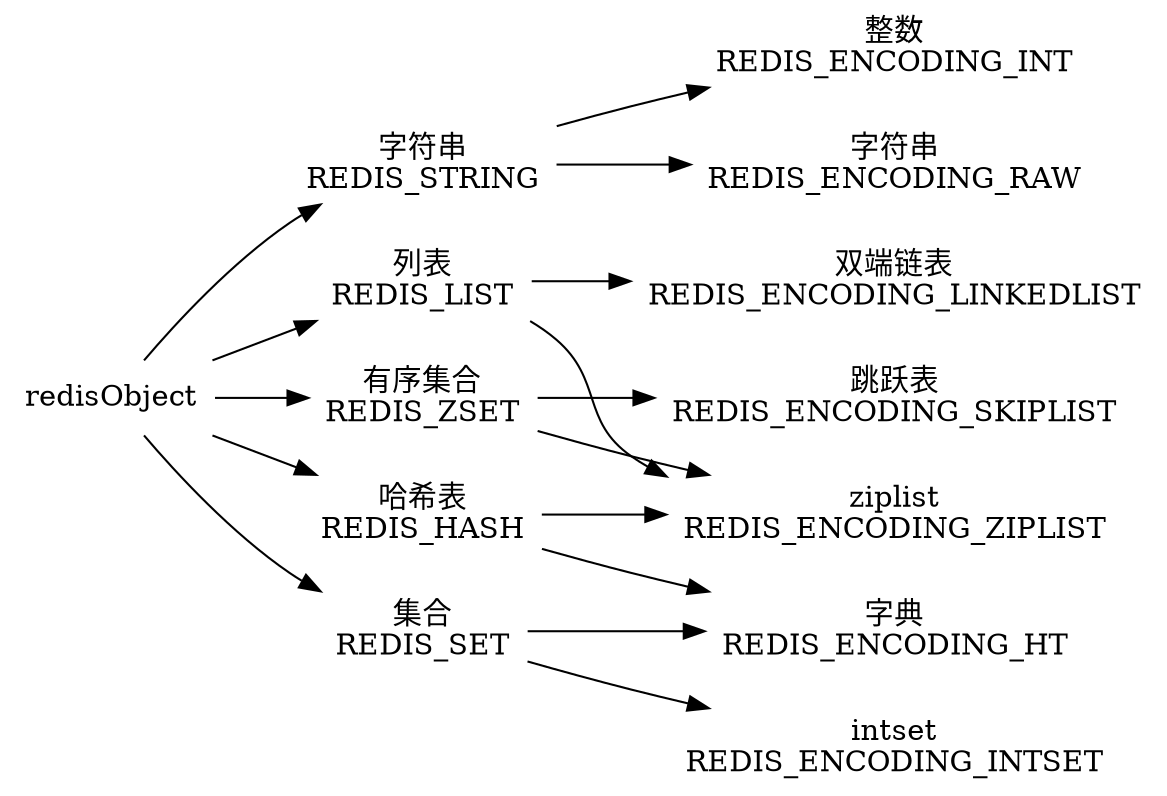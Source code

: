 digraph datatype {

    rankdir=LR;

    node[shape=plaintext];

    // obj

    redisObject [label="redisObject"];

    // type

    REDIS_STRING [label="字符串\nREDIS_STRING"];
    REDIS_LIST [label="列表\nREDIS_LIST"];
    REDIS_SET [label="集合\nREDIS_SET"];
    REDIS_ZSET [label="有序集合\nREDIS_ZSET"];
    REDIS_HASH [label="哈希表\nREDIS_HASH"];

    // encoding

    REDIS_ENCODING_RAW [label="字符串\nREDIS_ENCODING_RAW"];
    REDIS_ENCODING_INT [label="整数\nREDIS_ENCODING_INT"];
    REDIS_ENCODING_HT [label="字典\nREDIS_ENCODING_HT"];
    //REDIS_ENCODING_ZIPMAP [label="zipmap\nREDIS_ENCODING_ZIPMAP"];
    REDIS_ENCODING_LINKEDLIST [label="双端链表\nREDIS_ENCODING_LINKEDLIST"];
    REDIS_ENCODING_ZIPLIST [label="ziplist\nREDIS_ENCODING_ZIPLIST"];
    REDIS_ENCODING_INTSET [label="intset\nREDIS_ENCODING_INTSET"];
    REDIS_ENCODING_SKIPLIST [label="跳跃表\nREDIS_ENCODING_SKIPLIST"];

    // edge

    redisObject -> REDIS_STRING;
    redisObject -> REDIS_LIST;
    redisObject -> REDIS_SET;
    redisObject -> REDIS_ZSET;
    redisObject -> REDIS_HASH;

    REDIS_STRING -> REDIS_ENCODING_RAW;
    REDIS_STRING -> REDIS_ENCODING_INT;

    REDIS_LIST -> REDIS_ENCODING_LINKEDLIST;
    REDIS_LIST -> REDIS_ENCODING_ZIPLIST;

    REDIS_SET -> REDIS_ENCODING_HT;
    REDIS_SET -> REDIS_ENCODING_INTSET;

    REDIS_ZSET -> REDIS_ENCODING_SKIPLIST;
    REDIS_ZSET -> REDIS_ENCODING_ZIPLIST;

    REDIS_HASH -> REDIS_ENCODING_HT;
    REDIS_HASH -> REDIS_ENCODING_ZIPLIST;
}
